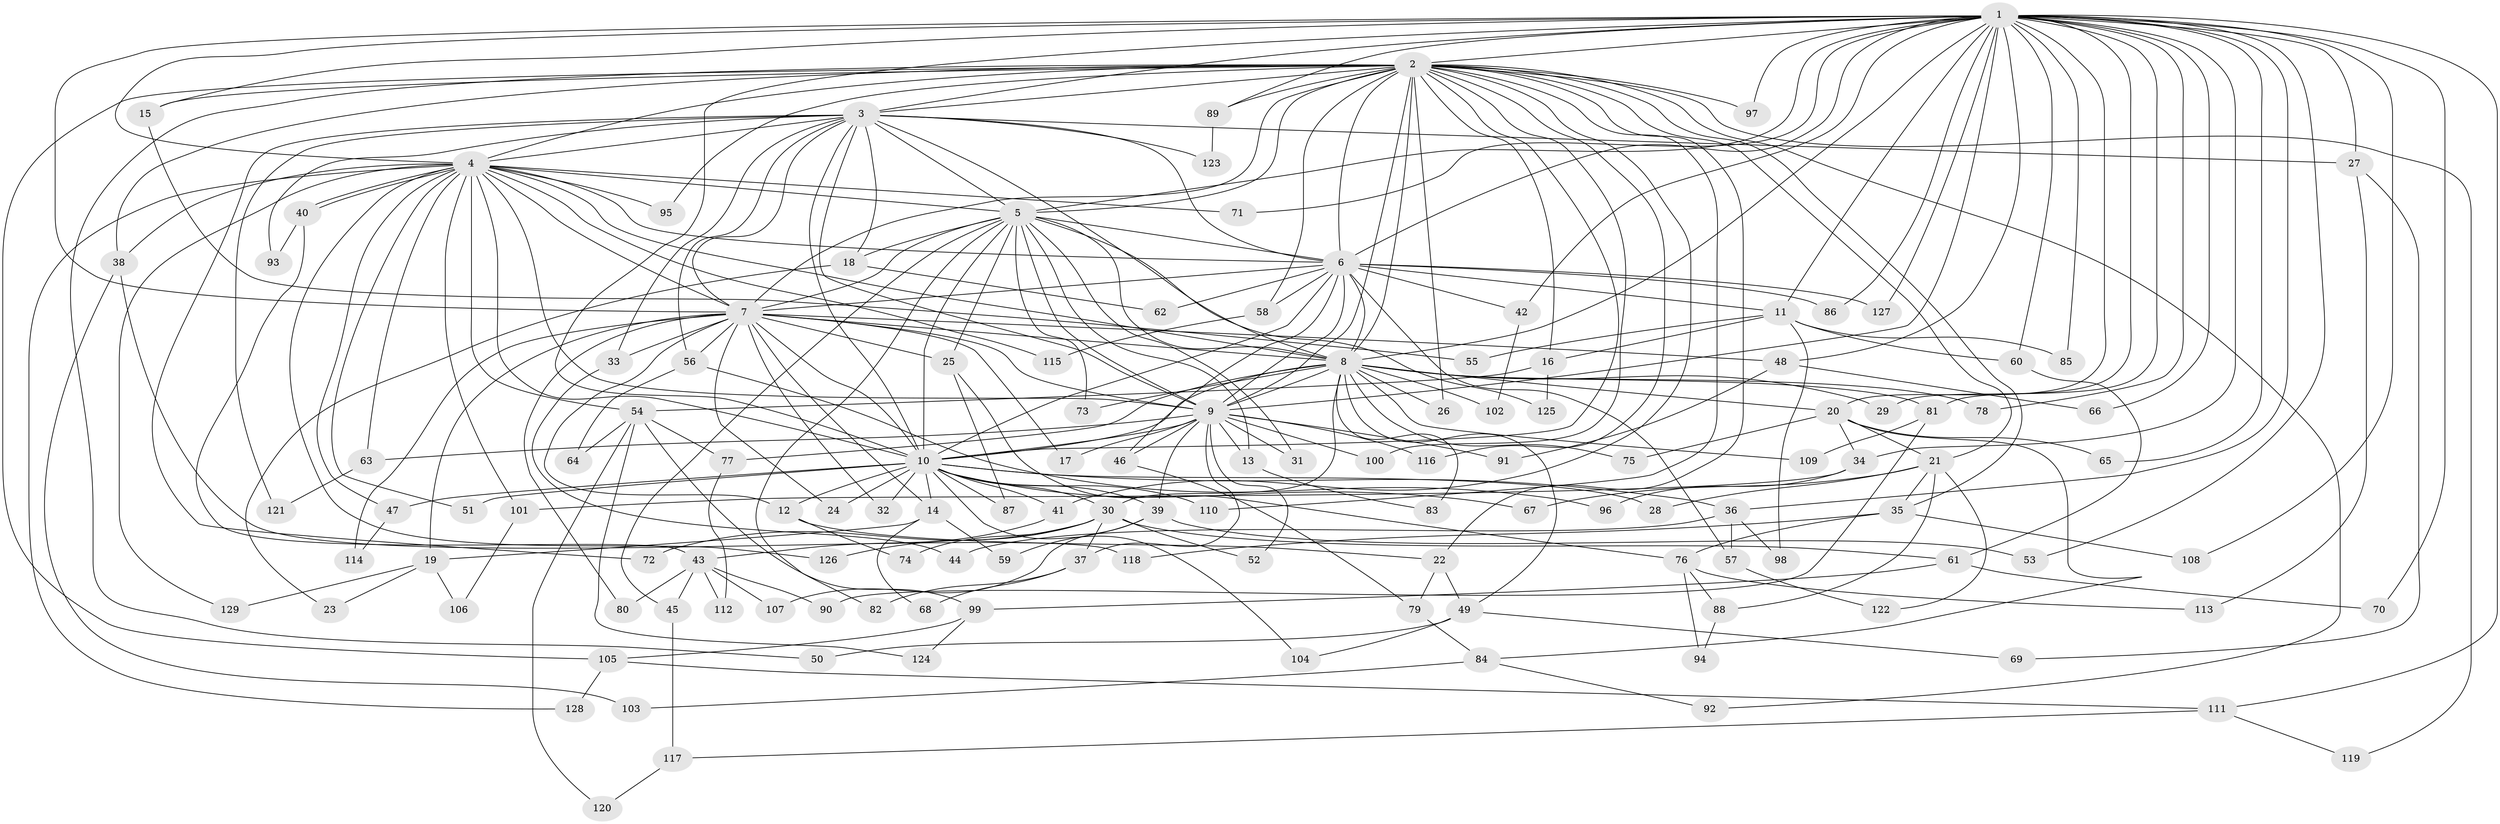 // coarse degree distribution, {19: 0.0196078431372549, 17: 0.0196078431372549, 2: 0.5490196078431373, 1: 0.11764705882352941, 6: 0.0196078431372549, 3: 0.13725490196078433, 11: 0.0196078431372549, 21: 0.0196078431372549, 7: 0.0392156862745098, 23: 0.0196078431372549, 13: 0.0196078431372549, 5: 0.0196078431372549}
// Generated by graph-tools (version 1.1) at 2025/46/03/04/25 21:46:49]
// undirected, 129 vertices, 283 edges
graph export_dot {
graph [start="1"]
  node [color=gray90,style=filled];
  1;
  2;
  3;
  4;
  5;
  6;
  7;
  8;
  9;
  10;
  11;
  12;
  13;
  14;
  15;
  16;
  17;
  18;
  19;
  20;
  21;
  22;
  23;
  24;
  25;
  26;
  27;
  28;
  29;
  30;
  31;
  32;
  33;
  34;
  35;
  36;
  37;
  38;
  39;
  40;
  41;
  42;
  43;
  44;
  45;
  46;
  47;
  48;
  49;
  50;
  51;
  52;
  53;
  54;
  55;
  56;
  57;
  58;
  59;
  60;
  61;
  62;
  63;
  64;
  65;
  66;
  67;
  68;
  69;
  70;
  71;
  72;
  73;
  74;
  75;
  76;
  77;
  78;
  79;
  80;
  81;
  82;
  83;
  84;
  85;
  86;
  87;
  88;
  89;
  90;
  91;
  92;
  93;
  94;
  95;
  96;
  97;
  98;
  99;
  100;
  101;
  102;
  103;
  104;
  105;
  106;
  107;
  108;
  109;
  110;
  111;
  112;
  113;
  114;
  115;
  116;
  117;
  118;
  119;
  120;
  121;
  122;
  123;
  124;
  125;
  126;
  127;
  128;
  129;
  1 -- 2;
  1 -- 3;
  1 -- 4;
  1 -- 5;
  1 -- 6;
  1 -- 7;
  1 -- 8;
  1 -- 9;
  1 -- 10;
  1 -- 11;
  1 -- 15;
  1 -- 20;
  1 -- 27;
  1 -- 29;
  1 -- 34;
  1 -- 36;
  1 -- 42;
  1 -- 48;
  1 -- 53;
  1 -- 60;
  1 -- 65;
  1 -- 66;
  1 -- 70;
  1 -- 71;
  1 -- 78;
  1 -- 81;
  1 -- 85;
  1 -- 86;
  1 -- 89;
  1 -- 97;
  1 -- 108;
  1 -- 111;
  1 -- 127;
  2 -- 3;
  2 -- 4;
  2 -- 5;
  2 -- 6;
  2 -- 7;
  2 -- 8;
  2 -- 9;
  2 -- 10;
  2 -- 15;
  2 -- 16;
  2 -- 21;
  2 -- 22;
  2 -- 26;
  2 -- 35;
  2 -- 38;
  2 -- 41;
  2 -- 50;
  2 -- 58;
  2 -- 89;
  2 -- 92;
  2 -- 95;
  2 -- 97;
  2 -- 100;
  2 -- 105;
  2 -- 110;
  2 -- 116;
  2 -- 119;
  3 -- 4;
  3 -- 5;
  3 -- 6;
  3 -- 7;
  3 -- 8;
  3 -- 9;
  3 -- 10;
  3 -- 18;
  3 -- 27;
  3 -- 33;
  3 -- 56;
  3 -- 72;
  3 -- 93;
  3 -- 121;
  3 -- 123;
  4 -- 5;
  4 -- 6;
  4 -- 7;
  4 -- 8;
  4 -- 9;
  4 -- 10;
  4 -- 38;
  4 -- 40;
  4 -- 40;
  4 -- 47;
  4 -- 51;
  4 -- 54;
  4 -- 63;
  4 -- 71;
  4 -- 95;
  4 -- 101;
  4 -- 115;
  4 -- 126;
  4 -- 128;
  4 -- 129;
  5 -- 6;
  5 -- 7;
  5 -- 8;
  5 -- 9;
  5 -- 10;
  5 -- 13;
  5 -- 18;
  5 -- 25;
  5 -- 31;
  5 -- 45;
  5 -- 73;
  5 -- 82;
  5 -- 125;
  6 -- 7;
  6 -- 8;
  6 -- 9;
  6 -- 10;
  6 -- 11;
  6 -- 42;
  6 -- 46;
  6 -- 57;
  6 -- 58;
  6 -- 62;
  6 -- 86;
  6 -- 127;
  7 -- 8;
  7 -- 9;
  7 -- 10;
  7 -- 12;
  7 -- 14;
  7 -- 17;
  7 -- 19;
  7 -- 24;
  7 -- 25;
  7 -- 32;
  7 -- 33;
  7 -- 48;
  7 -- 56;
  7 -- 80;
  7 -- 114;
  8 -- 9;
  8 -- 10;
  8 -- 20;
  8 -- 26;
  8 -- 29;
  8 -- 30;
  8 -- 49;
  8 -- 73;
  8 -- 75;
  8 -- 77;
  8 -- 78;
  8 -- 81;
  8 -- 83;
  8 -- 102;
  8 -- 109;
  9 -- 10;
  9 -- 13;
  9 -- 17;
  9 -- 31;
  9 -- 37;
  9 -- 39;
  9 -- 46;
  9 -- 52;
  9 -- 63;
  9 -- 91;
  9 -- 100;
  9 -- 116;
  10 -- 12;
  10 -- 14;
  10 -- 24;
  10 -- 28;
  10 -- 30;
  10 -- 32;
  10 -- 36;
  10 -- 39;
  10 -- 41;
  10 -- 47;
  10 -- 51;
  10 -- 67;
  10 -- 87;
  10 -- 104;
  10 -- 110;
  11 -- 16;
  11 -- 55;
  11 -- 60;
  11 -- 85;
  11 -- 98;
  12 -- 22;
  12 -- 74;
  13 -- 83;
  14 -- 19;
  14 -- 59;
  14 -- 68;
  15 -- 55;
  16 -- 54;
  16 -- 125;
  18 -- 23;
  18 -- 62;
  19 -- 23;
  19 -- 106;
  19 -- 129;
  20 -- 21;
  20 -- 34;
  20 -- 65;
  20 -- 75;
  20 -- 84;
  21 -- 28;
  21 -- 35;
  21 -- 67;
  21 -- 88;
  21 -- 122;
  22 -- 49;
  22 -- 79;
  25 -- 76;
  25 -- 87;
  27 -- 69;
  27 -- 113;
  30 -- 37;
  30 -- 52;
  30 -- 61;
  30 -- 72;
  30 -- 74;
  30 -- 126;
  33 -- 44;
  34 -- 96;
  34 -- 101;
  35 -- 76;
  35 -- 108;
  35 -- 118;
  36 -- 44;
  36 -- 57;
  36 -- 98;
  37 -- 68;
  37 -- 82;
  38 -- 103;
  38 -- 118;
  39 -- 53;
  39 -- 59;
  39 -- 107;
  40 -- 43;
  40 -- 93;
  41 -- 43;
  42 -- 102;
  43 -- 45;
  43 -- 80;
  43 -- 90;
  43 -- 107;
  43 -- 112;
  45 -- 117;
  46 -- 79;
  47 -- 114;
  48 -- 66;
  48 -- 91;
  49 -- 50;
  49 -- 69;
  49 -- 104;
  54 -- 64;
  54 -- 77;
  54 -- 99;
  54 -- 120;
  54 -- 124;
  56 -- 64;
  56 -- 96;
  57 -- 122;
  58 -- 115;
  60 -- 61;
  61 -- 70;
  61 -- 99;
  63 -- 121;
  76 -- 88;
  76 -- 94;
  76 -- 113;
  77 -- 112;
  79 -- 84;
  81 -- 90;
  81 -- 109;
  84 -- 92;
  84 -- 103;
  88 -- 94;
  89 -- 123;
  99 -- 105;
  99 -- 124;
  101 -- 106;
  105 -- 111;
  105 -- 128;
  111 -- 117;
  111 -- 119;
  117 -- 120;
}
